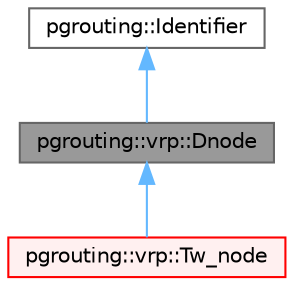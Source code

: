 digraph "pgrouting::vrp::Dnode"
{
 // LATEX_PDF_SIZE
  bgcolor="transparent";
  edge [fontname=Helvetica,fontsize=10,labelfontname=Helvetica,labelfontsize=10];
  node [fontname=Helvetica,fontsize=10,shape=box,height=0.2,width=0.4];
  Node1 [id="Node000001",label="pgrouting::vrp::Dnode",height=0.2,width=0.4,color="gray40", fillcolor="grey60", style="filled", fontcolor="black",tooltip="The Dnode class defines a the basic operations when data is a matrix."];
  Node2 -> Node1 [id="edge1_Node000001_Node000002",dir="back",color="steelblue1",style="solid",tooltip=" "];
  Node2 [id="Node000002",label="pgrouting::Identifier",height=0.2,width=0.4,color="gray40", fillcolor="white", style="filled",URL="$classpgrouting_1_1Identifier.html",tooltip=" "];
  Node1 -> Node3 [id="edge2_Node000001_Node000003",dir="back",color="steelblue1",style="solid",tooltip=" "];
  Node3 [id="Node000003",label="pgrouting::vrp::Tw_node",height=0.2,width=0.4,color="red", fillcolor="#FFF0F0", style="filled",URL="$classpgrouting_1_1vrp_1_1Tw__node.html",tooltip="Extends the Node class to create a Node with time window attributes."];
}
